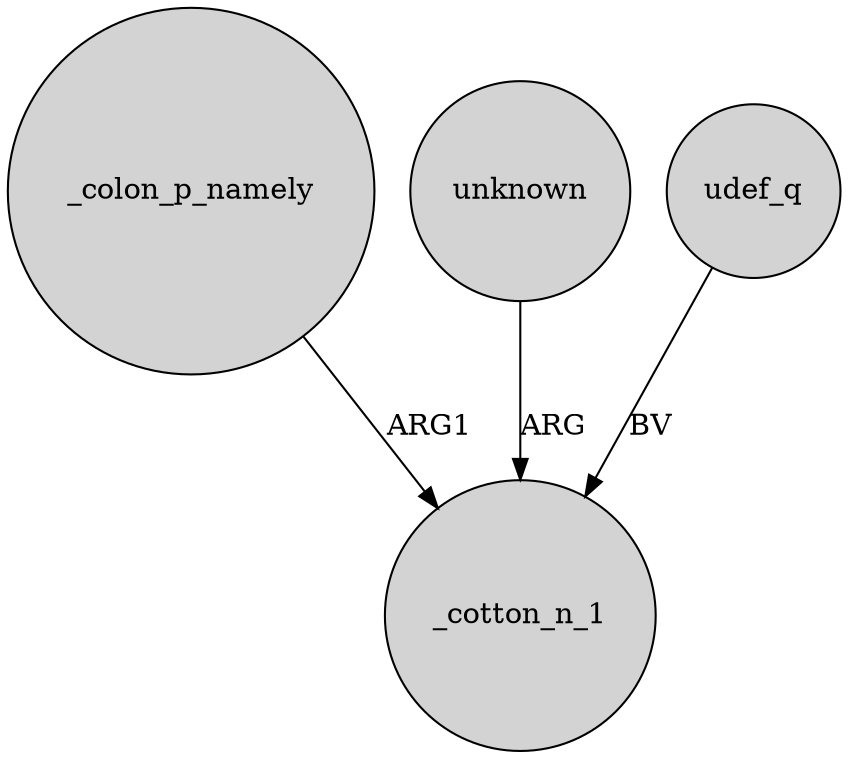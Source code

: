 digraph {
	node [shape=circle style=filled]
	_colon_p_namely -> _cotton_n_1 [label=ARG1]
	unknown -> _cotton_n_1 [label=ARG]
	udef_q -> _cotton_n_1 [label=BV]
}
